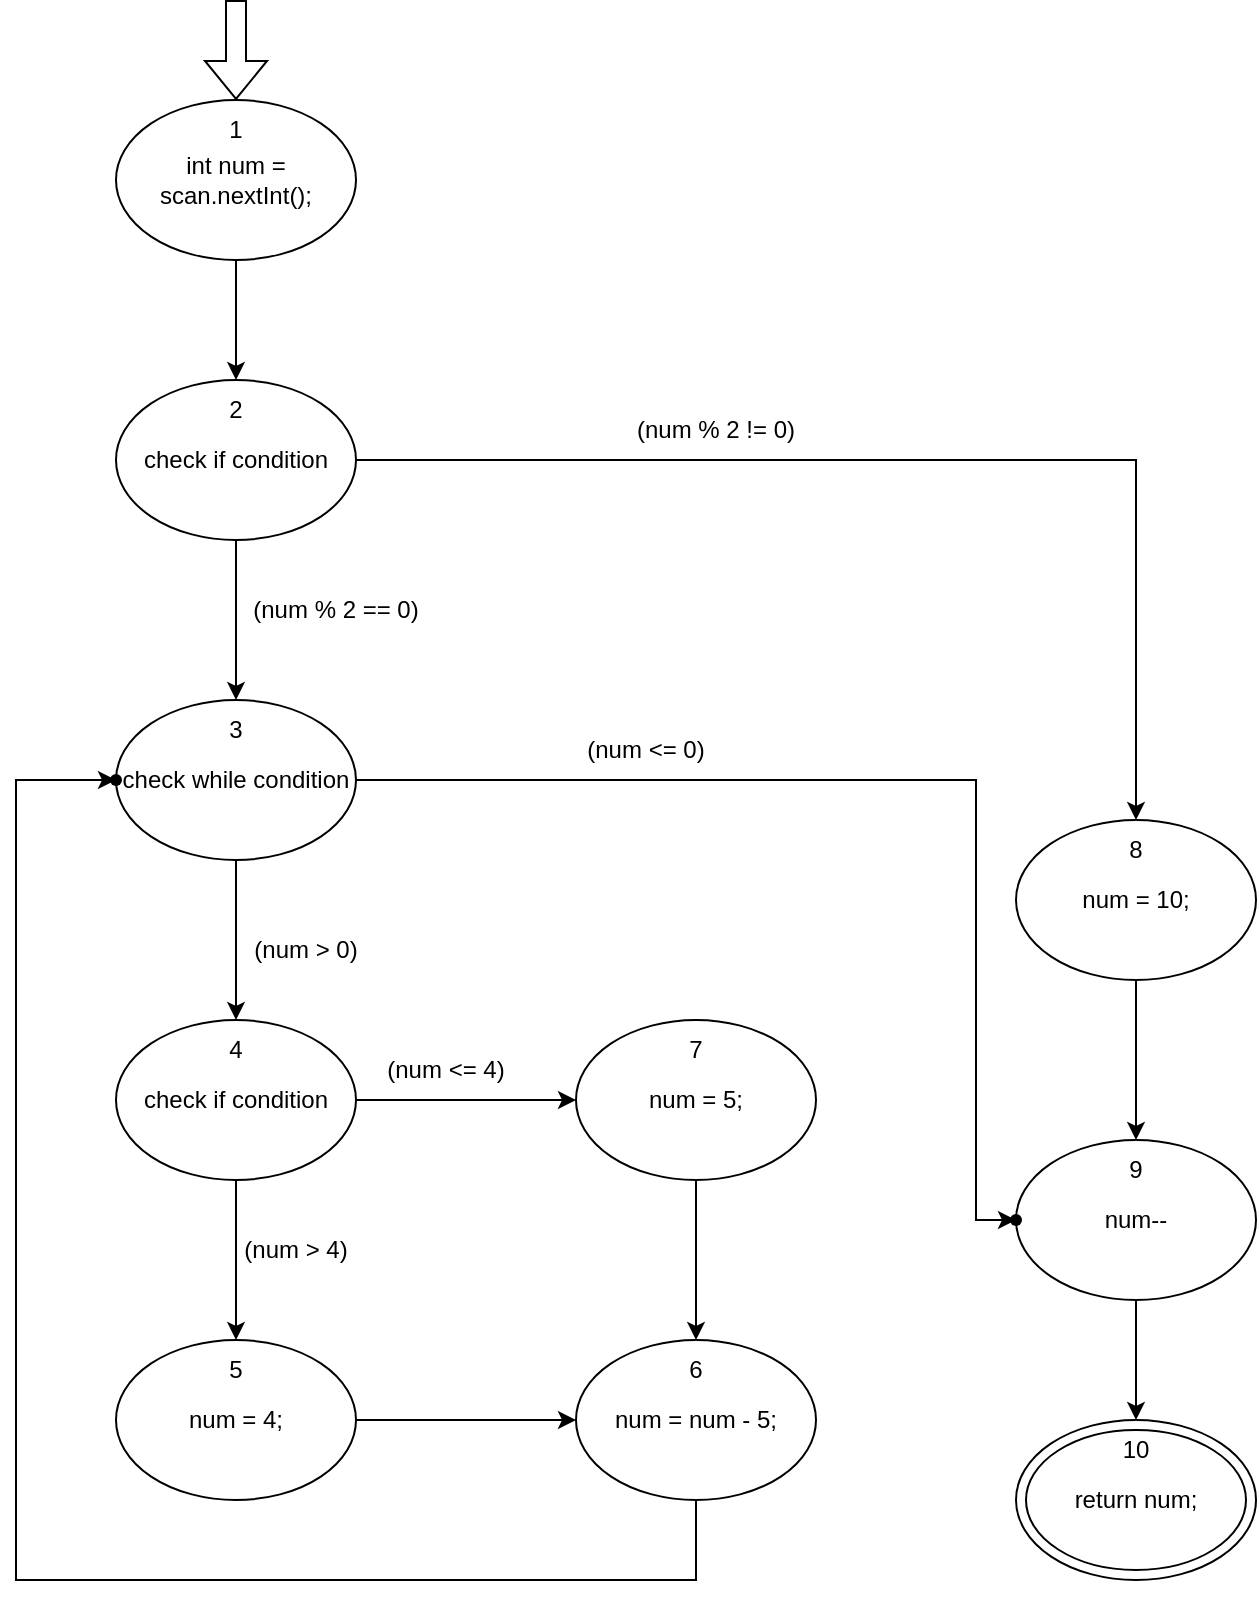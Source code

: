 <mxfile version="24.2.5" type="device">
  <diagram id="C5RBs43oDa-KdzZeNtuy" name="Page-1">
    <mxGraphModel dx="1412" dy="863" grid="1" gridSize="10" guides="1" tooltips="1" connect="1" arrows="1" fold="1" page="1" pageScale="1" pageWidth="827" pageHeight="1169" math="0" shadow="0">
      <root>
        <mxCell id="WIyWlLk6GJQsqaUBKTNV-0" />
        <mxCell id="WIyWlLk6GJQsqaUBKTNV-1" parent="WIyWlLk6GJQsqaUBKTNV-0" />
        <mxCell id="myAvrAOKsQ_l4kRseKNn-0" value="" style="shape=flexArrow;endArrow=classic;html=1;rounded=0;" parent="WIyWlLk6GJQsqaUBKTNV-1" target="myAvrAOKsQ_l4kRseKNn-2" edge="1">
          <mxGeometry width="50" height="50" relative="1" as="geometry">
            <mxPoint x="200" y="70" as="sourcePoint" />
            <mxPoint x="200" y="70" as="targetPoint" />
          </mxGeometry>
        </mxCell>
        <mxCell id="myAvrAOKsQ_l4kRseKNn-4" value="" style="edgeStyle=orthogonalEdgeStyle;rounded=0;orthogonalLoop=1;jettySize=auto;html=1;" parent="WIyWlLk6GJQsqaUBKTNV-1" source="myAvrAOKsQ_l4kRseKNn-2" target="myAvrAOKsQ_l4kRseKNn-3" edge="1">
          <mxGeometry relative="1" as="geometry" />
        </mxCell>
        <mxCell id="myAvrAOKsQ_l4kRseKNn-2" value="int num = scan.nextInt();" style="ellipse;whiteSpace=wrap;html=1;" parent="WIyWlLk6GJQsqaUBKTNV-1" vertex="1">
          <mxGeometry x="140" y="120" width="120" height="80" as="geometry" />
        </mxCell>
        <mxCell id="myAvrAOKsQ_l4kRseKNn-6" value="" style="edgeStyle=orthogonalEdgeStyle;rounded=0;orthogonalLoop=1;jettySize=auto;html=1;" parent="WIyWlLk6GJQsqaUBKTNV-1" source="myAvrAOKsQ_l4kRseKNn-3" target="myAvrAOKsQ_l4kRseKNn-5" edge="1">
          <mxGeometry relative="1" as="geometry" />
        </mxCell>
        <mxCell id="myAvrAOKsQ_l4kRseKNn-3" value="check if condition" style="ellipse;whiteSpace=wrap;html=1;" parent="WIyWlLk6GJQsqaUBKTNV-1" vertex="1">
          <mxGeometry x="140" y="260" width="120" height="80" as="geometry" />
        </mxCell>
        <mxCell id="myAvrAOKsQ_l4kRseKNn-14" value="" style="edgeStyle=orthogonalEdgeStyle;rounded=0;orthogonalLoop=1;jettySize=auto;html=1;" parent="WIyWlLk6GJQsqaUBKTNV-1" source="myAvrAOKsQ_l4kRseKNn-5" target="myAvrAOKsQ_l4kRseKNn-13" edge="1">
          <mxGeometry relative="1" as="geometry" />
        </mxCell>
        <mxCell id="myAvrAOKsQ_l4kRseKNn-22" value="" style="edgeStyle=orthogonalEdgeStyle;rounded=0;orthogonalLoop=1;jettySize=auto;html=1;" parent="WIyWlLk6GJQsqaUBKTNV-1" source="myAvrAOKsQ_l4kRseKNn-5" target="myAvrAOKsQ_l4kRseKNn-21" edge="1">
          <mxGeometry relative="1" as="geometry">
            <Array as="points">
              <mxPoint x="570" y="460" />
              <mxPoint x="570" y="680" />
            </Array>
          </mxGeometry>
        </mxCell>
        <mxCell id="myAvrAOKsQ_l4kRseKNn-5" value="check while condition" style="ellipse;whiteSpace=wrap;html=1;" parent="WIyWlLk6GJQsqaUBKTNV-1" vertex="1">
          <mxGeometry x="140" y="420" width="120" height="80" as="geometry" />
        </mxCell>
        <mxCell id="myAvrAOKsQ_l4kRseKNn-12" value="" style="edgeStyle=orthogonalEdgeStyle;rounded=0;orthogonalLoop=1;jettySize=auto;html=1;exitX=1;exitY=0.5;exitDx=0;exitDy=0;" parent="WIyWlLk6GJQsqaUBKTNV-1" source="myAvrAOKsQ_l4kRseKNn-3" target="myAvrAOKsQ_l4kRseKNn-11" edge="1">
          <mxGeometry relative="1" as="geometry">
            <mxPoint x="520" y="300" as="sourcePoint" />
          </mxGeometry>
        </mxCell>
        <mxCell id="myAvrAOKsQ_l4kRseKNn-9" value="(num % 2 == 0)" style="text;html=1;align=center;verticalAlign=middle;whiteSpace=wrap;rounded=0;" parent="WIyWlLk6GJQsqaUBKTNV-1" vertex="1">
          <mxGeometry x="200" y="360" width="100" height="30" as="geometry" />
        </mxCell>
        <mxCell id="myAvrAOKsQ_l4kRseKNn-10" value="(num % 2 != 0)" style="text;html=1;align=center;verticalAlign=middle;whiteSpace=wrap;rounded=0;" parent="WIyWlLk6GJQsqaUBKTNV-1" vertex="1">
          <mxGeometry x="390" y="270" width="100" height="30" as="geometry" />
        </mxCell>
        <mxCell id="myAvrAOKsQ_l4kRseKNn-18" value="" style="edgeStyle=orthogonalEdgeStyle;rounded=0;orthogonalLoop=1;jettySize=auto;html=1;" parent="WIyWlLk6GJQsqaUBKTNV-1" source="myAvrAOKsQ_l4kRseKNn-11" target="myAvrAOKsQ_l4kRseKNn-17" edge="1">
          <mxGeometry relative="1" as="geometry" />
        </mxCell>
        <mxCell id="myAvrAOKsQ_l4kRseKNn-11" value="num = 10;" style="ellipse;whiteSpace=wrap;html=1;" parent="WIyWlLk6GJQsqaUBKTNV-1" vertex="1">
          <mxGeometry x="590" y="480" width="120" height="80" as="geometry" />
        </mxCell>
        <mxCell id="myAvrAOKsQ_l4kRseKNn-25" value="" style="edgeStyle=orthogonalEdgeStyle;rounded=0;orthogonalLoop=1;jettySize=auto;html=1;" parent="WIyWlLk6GJQsqaUBKTNV-1" source="myAvrAOKsQ_l4kRseKNn-13" target="myAvrAOKsQ_l4kRseKNn-24" edge="1">
          <mxGeometry relative="1" as="geometry" />
        </mxCell>
        <mxCell id="myAvrAOKsQ_l4kRseKNn-27" value="" style="edgeStyle=orthogonalEdgeStyle;rounded=0;orthogonalLoop=1;jettySize=auto;html=1;" parent="WIyWlLk6GJQsqaUBKTNV-1" source="myAvrAOKsQ_l4kRseKNn-13" target="myAvrAOKsQ_l4kRseKNn-26" edge="1">
          <mxGeometry relative="1" as="geometry" />
        </mxCell>
        <mxCell id="myAvrAOKsQ_l4kRseKNn-13" value="check if condition" style="ellipse;whiteSpace=wrap;html=1;" parent="WIyWlLk6GJQsqaUBKTNV-1" vertex="1">
          <mxGeometry x="140" y="580" width="120" height="80" as="geometry" />
        </mxCell>
        <mxCell id="myAvrAOKsQ_l4kRseKNn-16" value="(num &gt; 0)" style="text;html=1;align=center;verticalAlign=middle;whiteSpace=wrap;rounded=0;" parent="WIyWlLk6GJQsqaUBKTNV-1" vertex="1">
          <mxGeometry x="200" y="530" width="70" height="30" as="geometry" />
        </mxCell>
        <mxCell id="myAvrAOKsQ_l4kRseKNn-20" value="" style="edgeStyle=orthogonalEdgeStyle;rounded=0;orthogonalLoop=1;jettySize=auto;html=1;" parent="WIyWlLk6GJQsqaUBKTNV-1" source="myAvrAOKsQ_l4kRseKNn-17" target="myAvrAOKsQ_l4kRseKNn-19" edge="1">
          <mxGeometry relative="1" as="geometry" />
        </mxCell>
        <mxCell id="myAvrAOKsQ_l4kRseKNn-17" value="num--" style="ellipse;whiteSpace=wrap;html=1;" parent="WIyWlLk6GJQsqaUBKTNV-1" vertex="1">
          <mxGeometry x="590" y="640" width="120" height="80" as="geometry" />
        </mxCell>
        <mxCell id="myAvrAOKsQ_l4kRseKNn-19" value="" style="ellipse;whiteSpace=wrap;html=1;" parent="WIyWlLk6GJQsqaUBKTNV-1" vertex="1">
          <mxGeometry x="590" y="780" width="120" height="80" as="geometry" />
        </mxCell>
        <mxCell id="myAvrAOKsQ_l4kRseKNn-21" value="" style="shape=waypoint;sketch=0;size=6;pointerEvents=1;points=[];fillColor=default;resizable=0;rotatable=0;perimeter=centerPerimeter;snapToPoint=1;" parent="WIyWlLk6GJQsqaUBKTNV-1" vertex="1">
          <mxGeometry x="580" y="670" width="20" height="20" as="geometry" />
        </mxCell>
        <mxCell id="myAvrAOKsQ_l4kRseKNn-23" value="(num &amp;lt;= 0)" style="text;html=1;align=center;verticalAlign=middle;whiteSpace=wrap;rounded=0;" parent="WIyWlLk6GJQsqaUBKTNV-1" vertex="1">
          <mxGeometry x="370" y="430" width="70" height="30" as="geometry" />
        </mxCell>
        <mxCell id="myAvrAOKsQ_l4kRseKNn-30" value="" style="edgeStyle=orthogonalEdgeStyle;rounded=0;orthogonalLoop=1;jettySize=auto;html=1;" parent="WIyWlLk6GJQsqaUBKTNV-1" source="myAvrAOKsQ_l4kRseKNn-24" target="myAvrAOKsQ_l4kRseKNn-28" edge="1">
          <mxGeometry relative="1" as="geometry" />
        </mxCell>
        <mxCell id="myAvrAOKsQ_l4kRseKNn-24" value="num = 5;" style="ellipse;whiteSpace=wrap;html=1;" parent="WIyWlLk6GJQsqaUBKTNV-1" vertex="1">
          <mxGeometry x="370" y="580" width="120" height="80" as="geometry" />
        </mxCell>
        <mxCell id="myAvrAOKsQ_l4kRseKNn-29" value="" style="edgeStyle=orthogonalEdgeStyle;rounded=0;orthogonalLoop=1;jettySize=auto;html=1;" parent="WIyWlLk6GJQsqaUBKTNV-1" source="myAvrAOKsQ_l4kRseKNn-26" target="myAvrAOKsQ_l4kRseKNn-28" edge="1">
          <mxGeometry relative="1" as="geometry" />
        </mxCell>
        <mxCell id="myAvrAOKsQ_l4kRseKNn-26" value="num = 4;" style="ellipse;whiteSpace=wrap;html=1;" parent="WIyWlLk6GJQsqaUBKTNV-1" vertex="1">
          <mxGeometry x="140" y="740" width="120" height="80" as="geometry" />
        </mxCell>
        <mxCell id="myAvrAOKsQ_l4kRseKNn-34" value="" style="edgeStyle=orthogonalEdgeStyle;rounded=0;orthogonalLoop=1;jettySize=auto;html=1;" parent="WIyWlLk6GJQsqaUBKTNV-1" source="myAvrAOKsQ_l4kRseKNn-28" target="myAvrAOKsQ_l4kRseKNn-33" edge="1">
          <mxGeometry relative="1" as="geometry">
            <Array as="points">
              <mxPoint x="430" y="860" />
              <mxPoint x="90" y="860" />
              <mxPoint x="90" y="460" />
            </Array>
          </mxGeometry>
        </mxCell>
        <mxCell id="myAvrAOKsQ_l4kRseKNn-28" value="num = num - 5;" style="ellipse;whiteSpace=wrap;html=1;" parent="WIyWlLk6GJQsqaUBKTNV-1" vertex="1">
          <mxGeometry x="370" y="740" width="120" height="80" as="geometry" />
        </mxCell>
        <mxCell id="myAvrAOKsQ_l4kRseKNn-31" value="(num &gt; 4)" style="text;html=1;align=center;verticalAlign=middle;whiteSpace=wrap;rounded=0;" parent="WIyWlLk6GJQsqaUBKTNV-1" vertex="1">
          <mxGeometry x="200" y="680" width="60" height="30" as="geometry" />
        </mxCell>
        <mxCell id="myAvrAOKsQ_l4kRseKNn-32" value="(num &amp;lt;= 4)" style="text;html=1;align=center;verticalAlign=middle;whiteSpace=wrap;rounded=0;" parent="WIyWlLk6GJQsqaUBKTNV-1" vertex="1">
          <mxGeometry x="270" y="590" width="70" height="30" as="geometry" />
        </mxCell>
        <mxCell id="myAvrAOKsQ_l4kRseKNn-33" value="" style="shape=waypoint;sketch=0;size=6;pointerEvents=1;points=[];fillColor=default;resizable=0;rotatable=0;perimeter=centerPerimeter;snapToPoint=1;" parent="WIyWlLk6GJQsqaUBKTNV-1" vertex="1">
          <mxGeometry x="130" y="450" width="20" height="20" as="geometry" />
        </mxCell>
        <mxCell id="myAvrAOKsQ_l4kRseKNn-35" value="return num;" style="ellipse;whiteSpace=wrap;html=1;" parent="WIyWlLk6GJQsqaUBKTNV-1" vertex="1">
          <mxGeometry x="595" y="785" width="110" height="70" as="geometry" />
        </mxCell>
        <mxCell id="myAvrAOKsQ_l4kRseKNn-36" value="1" style="text;html=1;align=center;verticalAlign=middle;whiteSpace=wrap;rounded=0;" parent="WIyWlLk6GJQsqaUBKTNV-1" vertex="1">
          <mxGeometry x="170" y="120" width="60" height="30" as="geometry" />
        </mxCell>
        <mxCell id="myAvrAOKsQ_l4kRseKNn-37" value="2" style="text;html=1;align=center;verticalAlign=middle;whiteSpace=wrap;rounded=0;" parent="WIyWlLk6GJQsqaUBKTNV-1" vertex="1">
          <mxGeometry x="170" y="260" width="60" height="30" as="geometry" />
        </mxCell>
        <mxCell id="myAvrAOKsQ_l4kRseKNn-38" value="3" style="text;html=1;align=center;verticalAlign=middle;whiteSpace=wrap;rounded=0;" parent="WIyWlLk6GJQsqaUBKTNV-1" vertex="1">
          <mxGeometry x="170" y="420" width="60" height="30" as="geometry" />
        </mxCell>
        <mxCell id="myAvrAOKsQ_l4kRseKNn-39" value="4" style="text;html=1;align=center;verticalAlign=middle;whiteSpace=wrap;rounded=0;" parent="WIyWlLk6GJQsqaUBKTNV-1" vertex="1">
          <mxGeometry x="170" y="580" width="60" height="30" as="geometry" />
        </mxCell>
        <mxCell id="myAvrAOKsQ_l4kRseKNn-40" value="5" style="text;html=1;align=center;verticalAlign=middle;whiteSpace=wrap;rounded=0;" parent="WIyWlLk6GJQsqaUBKTNV-1" vertex="1">
          <mxGeometry x="170" y="740" width="60" height="30" as="geometry" />
        </mxCell>
        <mxCell id="myAvrAOKsQ_l4kRseKNn-41" value="6" style="text;html=1;align=center;verticalAlign=middle;whiteSpace=wrap;rounded=0;" parent="WIyWlLk6GJQsqaUBKTNV-1" vertex="1">
          <mxGeometry x="400" y="740" width="60" height="30" as="geometry" />
        </mxCell>
        <mxCell id="myAvrAOKsQ_l4kRseKNn-42" value="7" style="text;html=1;align=center;verticalAlign=middle;whiteSpace=wrap;rounded=0;" parent="WIyWlLk6GJQsqaUBKTNV-1" vertex="1">
          <mxGeometry x="400" y="580" width="60" height="30" as="geometry" />
        </mxCell>
        <mxCell id="myAvrAOKsQ_l4kRseKNn-43" value="8" style="text;html=1;align=center;verticalAlign=middle;whiteSpace=wrap;rounded=0;" parent="WIyWlLk6GJQsqaUBKTNV-1" vertex="1">
          <mxGeometry x="620" y="490" width="60" height="10" as="geometry" />
        </mxCell>
        <mxCell id="myAvrAOKsQ_l4kRseKNn-44" value="9" style="text;html=1;align=center;verticalAlign=middle;whiteSpace=wrap;rounded=0;" parent="WIyWlLk6GJQsqaUBKTNV-1" vertex="1">
          <mxGeometry x="620" y="640" width="60" height="30" as="geometry" />
        </mxCell>
        <mxCell id="myAvrAOKsQ_l4kRseKNn-45" value="10" style="text;html=1;align=center;verticalAlign=middle;whiteSpace=wrap;rounded=0;" parent="WIyWlLk6GJQsqaUBKTNV-1" vertex="1">
          <mxGeometry x="620" y="780" width="60" height="30" as="geometry" />
        </mxCell>
      </root>
    </mxGraphModel>
  </diagram>
</mxfile>
